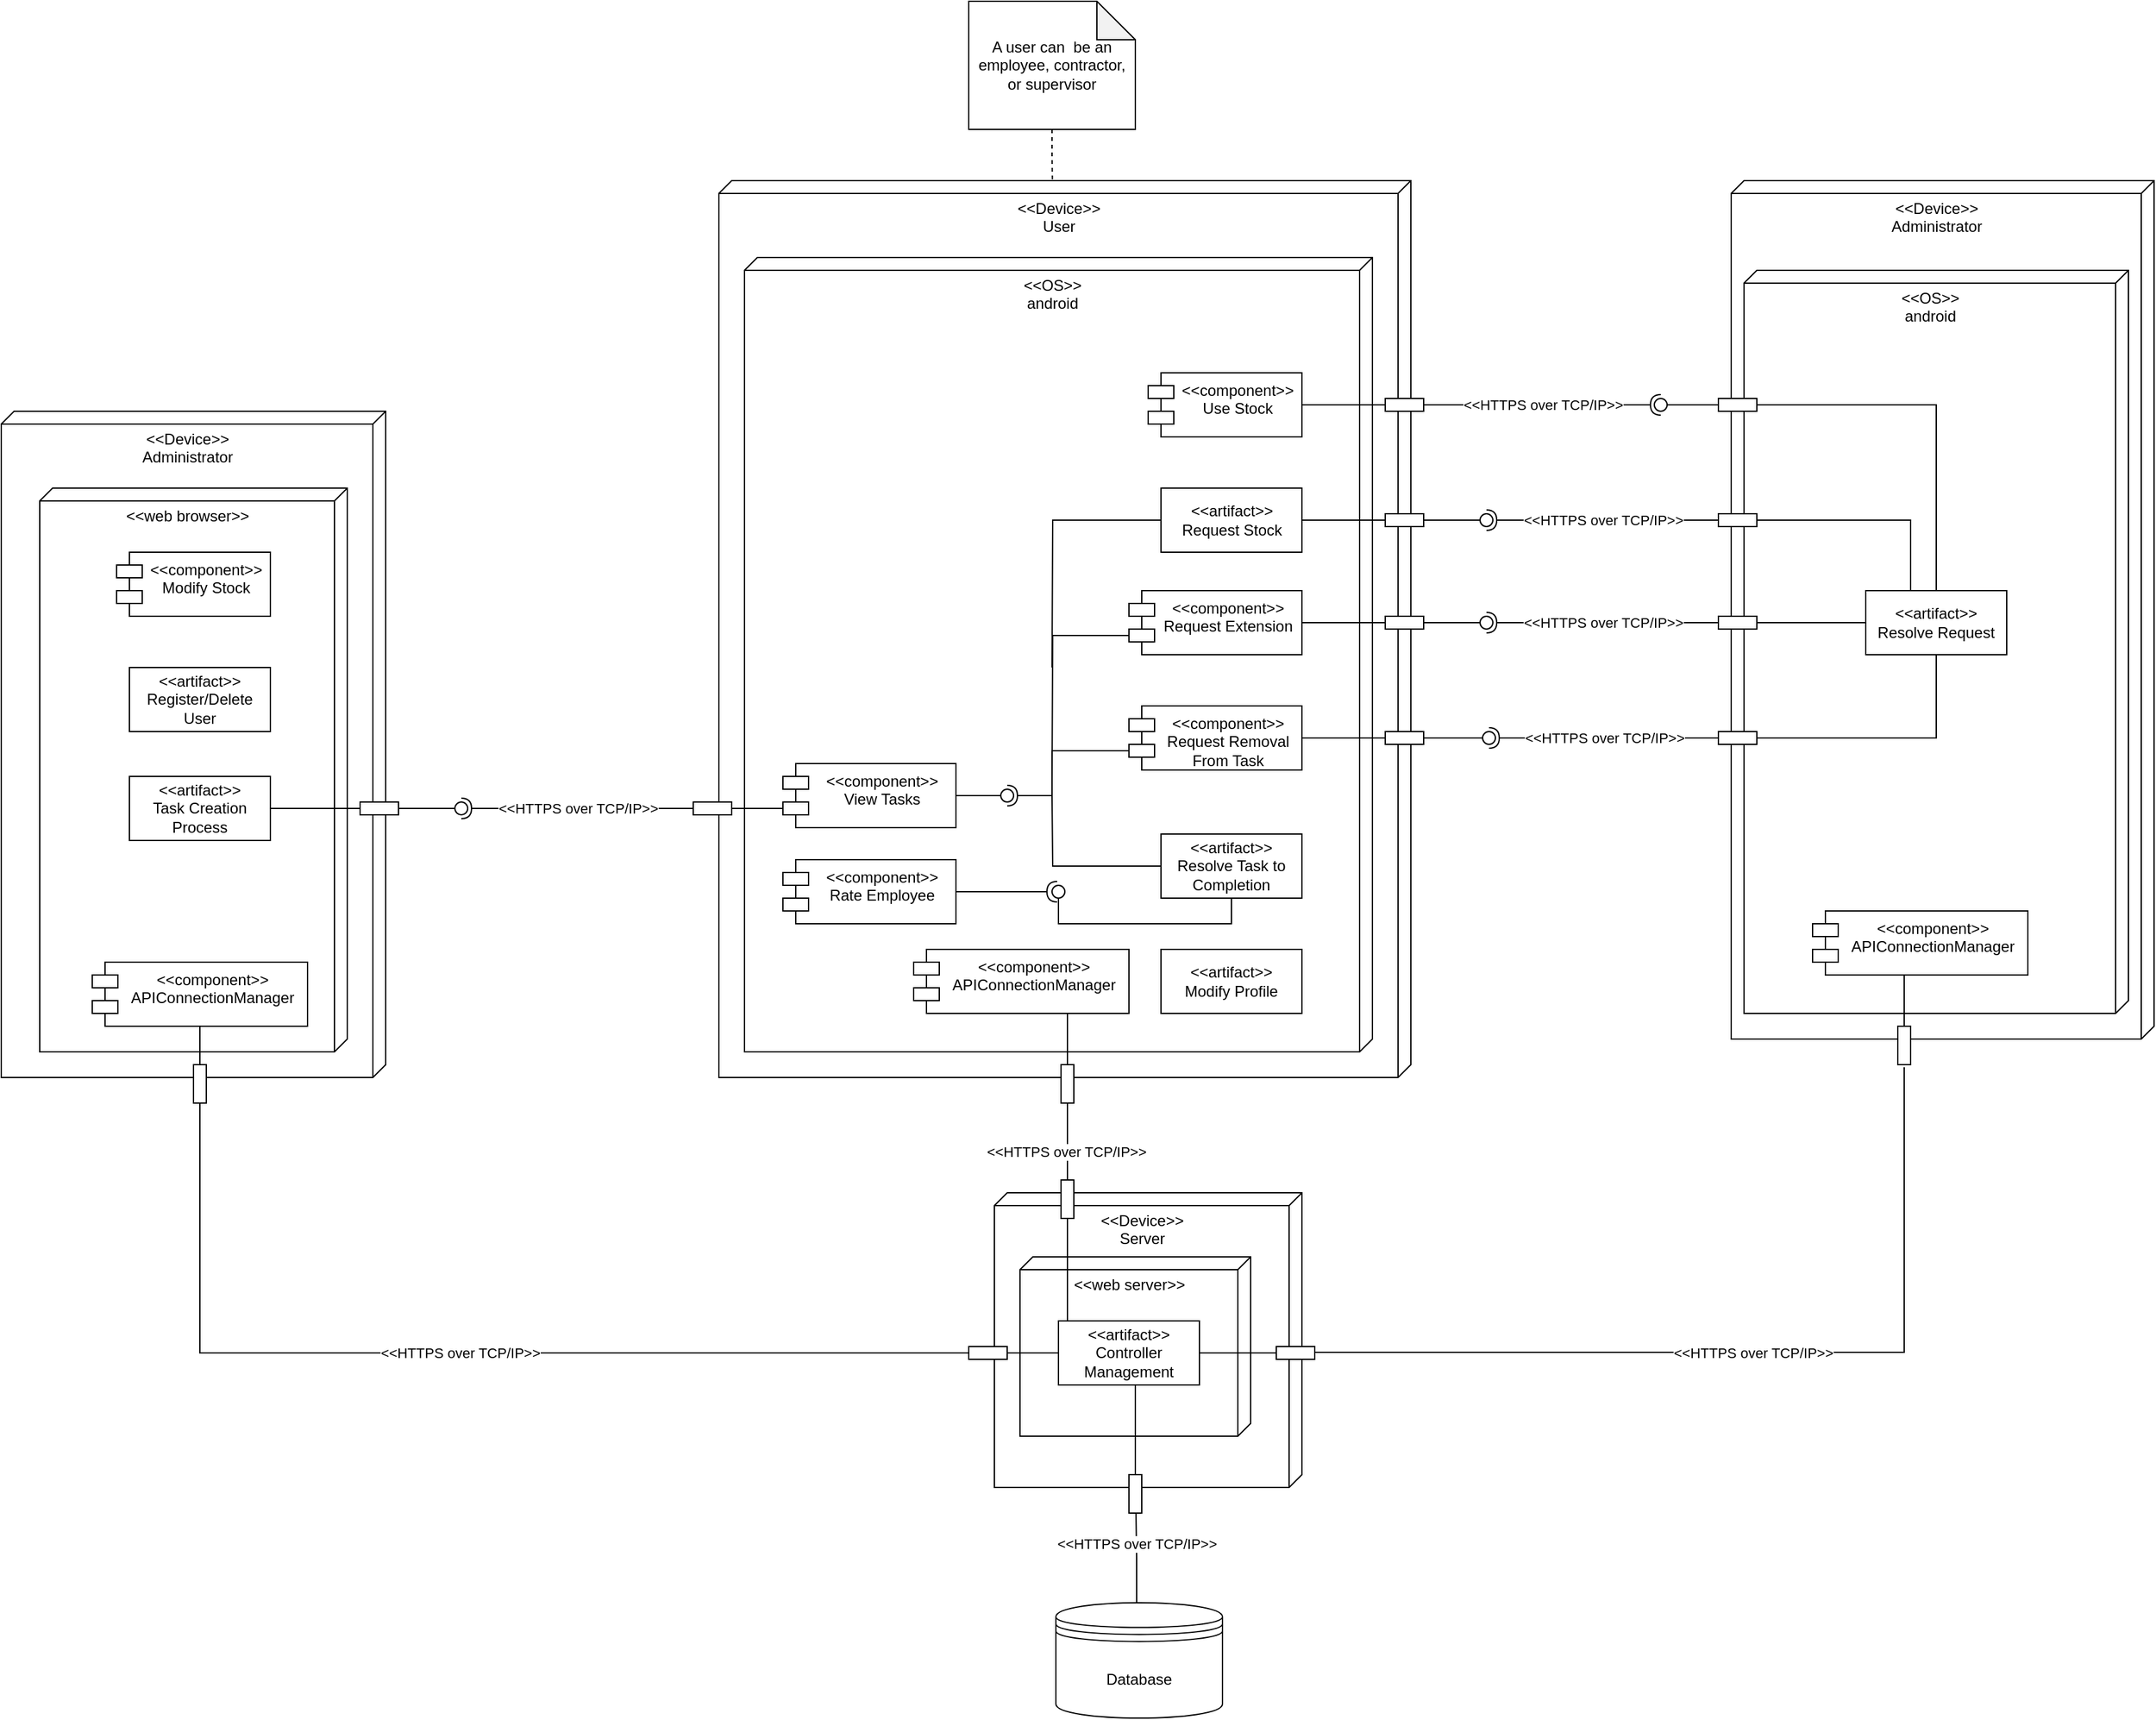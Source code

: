 <mxfile version="20.8.16" type="device"><diagram name="Page-1" id="UfM6UcbRKCuS1BDIdodU"><mxGraphModel dx="1028" dy="1745" grid="1" gridSize="10" guides="1" tooltips="1" connect="1" arrows="1" fold="1" page="1" pageScale="1" pageWidth="850" pageHeight="1100" math="0" shadow="0"><root><mxCell id="0"/><mxCell id="1" parent="0"/><mxCell id="wkpZ2gMU9DR78yVtCQd9-1" value="&amp;lt;&amp;lt;Device&amp;gt;&amp;gt;&lt;br&gt;Administrator" style="verticalAlign=top;align=center;spacingTop=8;spacingLeft=2;spacingRight=12;shape=cube;size=10;direction=south;fontStyle=0;html=1;" parent="1" vertex="1"><mxGeometry x="800" y="210" width="300" height="520" as="geometry"/></mxCell><mxCell id="wkpZ2gMU9DR78yVtCQd9-2" value="&amp;lt;&amp;lt;web browser&amp;gt;&amp;gt;" style="verticalAlign=top;align=center;spacingTop=8;spacingLeft=2;spacingRight=12;shape=cube;size=10;direction=south;fontStyle=0;html=1;" parent="1" vertex="1"><mxGeometry x="830" y="270" width="240" height="440" as="geometry"/></mxCell><mxCell id="wkpZ2gMU9DR78yVtCQd9-7" value="&amp;lt;&amp;lt;HTTPS over TCP/IP&amp;gt;&amp;gt;" style="edgeStyle=orthogonalEdgeStyle;rounded=0;orthogonalLoop=1;jettySize=auto;html=1;endArrow=none;endFill=0;entryX=0.5;entryY=1;entryDx=0;entryDy=0;exitX=0;exitY=0.5;exitDx=0;exitDy=0;" parent="1" source="kzVEFAA9O3QecSHcl6le-20" target="wkpZ2gMU9DR78yVtCQd9-92" edge="1"><mxGeometry relative="1" as="geometry"><mxPoint x="960" y="760" as="targetPoint"/><mxPoint x="1567" y="955.067" as="sourcePoint"/></mxGeometry></mxCell><mxCell id="wkpZ2gMU9DR78yVtCQd9-98" value="&amp;lt;&amp;lt;HTTPS over TCP/IP&amp;gt;&amp;gt;" style="edgeStyle=orthogonalEdgeStyle;rounded=0;orthogonalLoop=1;jettySize=auto;html=1;entryX=0.5;entryY=1;entryDx=0;entryDy=0;endArrow=none;endFill=0;exitX=1;exitY=0.25;exitDx=0;exitDy=0;" parent="1" edge="1"><mxGeometry relative="1" as="geometry"><mxPoint x="1825" y="944.5" as="sourcePoint"/><mxPoint x="2285" y="722" as="targetPoint"/><Array as="points"><mxPoint x="2285" y="944"/></Array></mxGeometry></mxCell><mxCell id="wkpZ2gMU9DR78yVtCQd9-9" value="&lt;&lt;component&gt;&gt;&#10;Modify Stock" style="shape=module;align=left;spacingLeft=20;align=center;verticalAlign=top;" parent="1" vertex="1"><mxGeometry x="890" y="320" width="120" height="50" as="geometry"/></mxCell><mxCell id="wkpZ2gMU9DR78yVtCQd9-10" value="&amp;lt;&amp;lt;Device&amp;gt;&amp;gt;&lt;br&gt;User" style="verticalAlign=top;align=center;spacingTop=8;spacingLeft=2;spacingRight=12;shape=cube;size=10;direction=south;fontStyle=0;html=1;" parent="1" vertex="1"><mxGeometry x="1360" y="30" width="540" height="700" as="geometry"/></mxCell><mxCell id="wkpZ2gMU9DR78yVtCQd9-11" value="&amp;lt;&amp;lt;OS&amp;gt;&amp;gt;&lt;br&gt;android" style="verticalAlign=top;align=center;spacingTop=8;spacingLeft=2;spacingRight=12;shape=cube;size=10;direction=south;fontStyle=0;html=1;" parent="1" vertex="1"><mxGeometry x="1380" y="90" width="490" height="620" as="geometry"/></mxCell><mxCell id="NWc4xKAyrhDxz7gxVhRI-1" style="edgeStyle=orthogonalEdgeStyle;rounded=0;orthogonalLoop=1;jettySize=auto;html=1;endArrow=none;endFill=0;" parent="1" source="wkpZ2gMU9DR78yVtCQd9-12" edge="1"><mxGeometry relative="1" as="geometry"><mxPoint x="1620" y="410" as="targetPoint"/></mxGeometry></mxCell><mxCell id="wkpZ2gMU9DR78yVtCQd9-12" value="&amp;lt;&amp;lt;artifact&amp;gt;&amp;gt;&lt;br&gt;Request Stock" style="html=1;" parent="1" vertex="1"><mxGeometry x="1705" y="270" width="110" height="50" as="geometry"/></mxCell><mxCell id="wkpZ2gMU9DR78yVtCQd9-14" value="&lt;&lt;component&gt;&gt;&#10;Use Stock" style="shape=module;align=left;spacingLeft=20;align=center;verticalAlign=top;" parent="1" vertex="1"><mxGeometry x="1695" y="180" width="120" height="50" as="geometry"/></mxCell><mxCell id="wkpZ2gMU9DR78yVtCQd9-18" value="&amp;lt;&amp;lt;artifact&amp;gt;&amp;gt;&lt;br&gt;Task Creation Process" style="html=1;rounded=0;whiteSpace=wrap;" parent="1" vertex="1"><mxGeometry x="900" y="495" width="110" height="50" as="geometry"/></mxCell><mxCell id="wkpZ2gMU9DR78yVtCQd9-20" value="&amp;lt;&amp;lt;Device&amp;gt;&amp;gt;&lt;br&gt;Administrator" style="verticalAlign=top;align=center;spacingTop=8;spacingLeft=2;spacingRight=12;shape=cube;size=10;direction=south;fontStyle=0;html=1;" parent="1" vertex="1"><mxGeometry x="2150" y="30" width="330" height="670" as="geometry"/></mxCell><mxCell id="wkpZ2gMU9DR78yVtCQd9-21" value="&amp;lt;&amp;lt;OS&amp;gt;&amp;gt;&lt;br&gt;android" style="verticalAlign=top;align=center;spacingTop=8;spacingLeft=2;spacingRight=12;shape=cube;size=10;direction=south;fontStyle=0;html=1;" parent="1" vertex="1"><mxGeometry x="2160" y="100" width="300" height="580" as="geometry"/></mxCell><mxCell id="wkpZ2gMU9DR78yVtCQd9-32" style="edgeStyle=orthogonalEdgeStyle;rounded=0;orthogonalLoop=1;jettySize=auto;html=1;entryX=0;entryY=0.5;entryDx=0;entryDy=0;endArrow=none;endFill=0;" parent="1" source="wkpZ2gMU9DR78yVtCQd9-25" target="wkpZ2gMU9DR78yVtCQd9-30" edge="1"><mxGeometry relative="1" as="geometry"/></mxCell><mxCell id="wkpZ2gMU9DR78yVtCQd9-61" style="edgeStyle=orthogonalEdgeStyle;rounded=0;orthogonalLoop=1;jettySize=auto;html=1;endArrow=none;endFill=0;exitX=0;exitY=0;exitDx=0;exitDy=35;exitPerimeter=0;" parent="1" source="wkpZ2gMU9DR78yVtCQd9-25" edge="1"><mxGeometry relative="1" as="geometry"><mxPoint x="1620" y="500" as="targetPoint"/></mxGeometry></mxCell><mxCell id="wkpZ2gMU9DR78yVtCQd9-25" value="&lt;&lt;component&gt;&gt;&#10;Request Extension" style="shape=module;align=left;spacingLeft=20;align=center;verticalAlign=top;" parent="1" vertex="1"><mxGeometry x="1680" y="350" width="135" height="50" as="geometry"/></mxCell><mxCell id="wkpZ2gMU9DR78yVtCQd9-33" style="edgeStyle=orthogonalEdgeStyle;rounded=0;orthogonalLoop=1;jettySize=auto;html=1;entryX=0;entryY=0.5;entryDx=0;entryDy=0;endArrow=none;endFill=0;" parent="1" source="wkpZ2gMU9DR78yVtCQd9-26" target="wkpZ2gMU9DR78yVtCQd9-28" edge="1"><mxGeometry relative="1" as="geometry"/></mxCell><mxCell id="wkpZ2gMU9DR78yVtCQd9-26" value="&amp;lt;&amp;lt;component&amp;gt;&amp;gt;&lt;br&gt;Request Removal From Task" style="shape=module;align=left;spacingLeft=20;align=center;verticalAlign=top;html=1;whiteSpace=wrap;" parent="1" vertex="1"><mxGeometry x="1680" y="440" width="135" height="50" as="geometry"/></mxCell><mxCell id="wkpZ2gMU9DR78yVtCQd9-40" style="edgeStyle=orthogonalEdgeStyle;rounded=0;orthogonalLoop=1;jettySize=auto;html=1;entryX=0;entryY=0.5;entryDx=0;entryDy=0;endArrow=none;endFill=0;" parent="1" source="wkpZ2gMU9DR78yVtCQd9-27" target="wkpZ2gMU9DR78yVtCQd9-65" edge="1"><mxGeometry relative="1" as="geometry"><mxPoint x="2230" y="375" as="targetPoint"/></mxGeometry></mxCell><mxCell id="wkpZ2gMU9DR78yVtCQd9-27" value="" style="html=1;" parent="1" vertex="1"><mxGeometry x="2140" y="370" width="30" height="10" as="geometry"/></mxCell><mxCell id="wkpZ2gMU9DR78yVtCQd9-28" value="" style="html=1;" parent="1" vertex="1"><mxGeometry x="1880" y="460" width="30" height="10" as="geometry"/></mxCell><mxCell id="wkpZ2gMU9DR78yVtCQd9-30" value="" style="html=1;" parent="1" vertex="1"><mxGeometry x="1880" y="370" width="30" height="10" as="geometry"/></mxCell><mxCell id="wkpZ2gMU9DR78yVtCQd9-42" style="edgeStyle=orthogonalEdgeStyle;rounded=0;orthogonalLoop=1;jettySize=auto;html=1;endArrow=none;endFill=0;" parent="1" source="wkpZ2gMU9DR78yVtCQd9-31" target="wkpZ2gMU9DR78yVtCQd9-65" edge="1"><mxGeometry relative="1" as="geometry"><mxPoint x="2230" y="465" as="targetPoint"/></mxGeometry></mxCell><mxCell id="wkpZ2gMU9DR78yVtCQd9-31" value="" style="html=1;" parent="1" vertex="1"><mxGeometry x="2140" y="460" width="30" height="10" as="geometry"/></mxCell><mxCell id="wkpZ2gMU9DR78yVtCQd9-34" value="" style="rounded=0;orthogonalLoop=1;jettySize=auto;html=1;endArrow=none;endFill=0;sketch=0;sourcePerimeterSpacing=0;targetPerimeterSpacing=0;exitX=1;exitY=0.5;exitDx=0;exitDy=0;" parent="1" source="wkpZ2gMU9DR78yVtCQd9-28" target="wkpZ2gMU9DR78yVtCQd9-36" edge="1"><mxGeometry relative="1" as="geometry"><mxPoint x="2000" y="465" as="sourcePoint"/></mxGeometry></mxCell><mxCell id="wkpZ2gMU9DR78yVtCQd9-35" value="&amp;lt;&amp;lt;HTTPS over TCP/IP&amp;gt;&amp;gt;" style="rounded=0;orthogonalLoop=1;jettySize=auto;html=1;endArrow=halfCircle;endFill=0;entryX=0.5;entryY=0.5;endSize=6;strokeWidth=1;sketch=0;exitX=0;exitY=0.5;exitDx=0;exitDy=0;" parent="1" source="wkpZ2gMU9DR78yVtCQd9-31" target="wkpZ2gMU9DR78yVtCQd9-36" edge="1"><mxGeometry relative="1" as="geometry"><mxPoint x="2040" y="465" as="sourcePoint"/></mxGeometry></mxCell><mxCell id="wkpZ2gMU9DR78yVtCQd9-36" value="" style="ellipse;whiteSpace=wrap;html=1;align=center;aspect=fixed;resizable=0;points=[];outlineConnect=0;sketch=0;" parent="1" vertex="1"><mxGeometry x="1956" y="460" width="10" height="10" as="geometry"/></mxCell><mxCell id="wkpZ2gMU9DR78yVtCQd9-37" value="" style="rounded=0;orthogonalLoop=1;jettySize=auto;html=1;endArrow=none;endFill=0;sketch=0;sourcePerimeterSpacing=0;targetPerimeterSpacing=0;exitX=1;exitY=0.5;exitDx=0;exitDy=0;" parent="1" source="wkpZ2gMU9DR78yVtCQd9-30" target="wkpZ2gMU9DR78yVtCQd9-39" edge="1"><mxGeometry relative="1" as="geometry"><mxPoint x="2000" y="375" as="sourcePoint"/></mxGeometry></mxCell><mxCell id="wkpZ2gMU9DR78yVtCQd9-38" value="&amp;lt;&amp;lt;HTTPS over TCP/IP&amp;gt;&amp;gt;" style="rounded=0;orthogonalLoop=1;jettySize=auto;html=1;endArrow=halfCircle;endFill=0;endSize=6;strokeWidth=1;sketch=0;exitX=0;exitY=0.5;exitDx=0;exitDy=0;" parent="1" source="wkpZ2gMU9DR78yVtCQd9-27" edge="1"><mxGeometry relative="1" as="geometry"><mxPoint x="2040" y="375" as="sourcePoint"/><mxPoint x="1959" y="375" as="targetPoint"/></mxGeometry></mxCell><mxCell id="wkpZ2gMU9DR78yVtCQd9-39" value="" style="ellipse;whiteSpace=wrap;html=1;align=center;aspect=fixed;resizable=0;points=[];outlineConnect=0;sketch=0;" parent="1" vertex="1"><mxGeometry x="1954" y="370" width="10" height="10" as="geometry"/></mxCell><mxCell id="wkpZ2gMU9DR78yVtCQd9-43" value="&lt;&lt;component&gt;&gt;&#10;Rate Employee" style="shape=module;align=left;spacingLeft=20;align=center;verticalAlign=top;whiteSpace=wrap;" parent="1" vertex="1"><mxGeometry x="1410" y="560" width="135" height="50" as="geometry"/></mxCell><mxCell id="wkpZ2gMU9DR78yVtCQd9-62" style="edgeStyle=orthogonalEdgeStyle;rounded=0;orthogonalLoop=1;jettySize=auto;html=1;endArrow=none;endFill=0;" parent="1" source="wkpZ2gMU9DR78yVtCQd9-44" edge="1"><mxGeometry relative="1" as="geometry"><mxPoint x="1620" y="510" as="targetPoint"/></mxGeometry></mxCell><mxCell id="wkpZ2gMU9DR78yVtCQd9-44" value="&amp;lt;&amp;lt;artifact&amp;gt;&amp;gt;&lt;br&gt;Resolve Task to Completion" style="html=1;whiteSpace=wrap;" parent="1" vertex="1"><mxGeometry x="1705" y="540" width="110" height="50" as="geometry"/></mxCell><mxCell id="wkpZ2gMU9DR78yVtCQd9-53" value="&lt;&lt;component&gt;&gt;&#10;View Tasks" style="shape=module;align=left;spacingLeft=20;align=center;verticalAlign=top;" parent="1" vertex="1"><mxGeometry x="1410" y="485" width="135" height="50" as="geometry"/></mxCell><mxCell id="wkpZ2gMU9DR78yVtCQd9-55" style="edgeStyle=orthogonalEdgeStyle;rounded=0;orthogonalLoop=1;jettySize=auto;html=1;endArrow=none;endFill=0;entryX=-0.001;entryY=0.518;entryDx=0;entryDy=0;entryPerimeter=0;dashed=1;" parent="1" source="wkpZ2gMU9DR78yVtCQd9-54" target="wkpZ2gMU9DR78yVtCQd9-10" edge="1"><mxGeometry relative="1" as="geometry"/></mxCell><mxCell id="wkpZ2gMU9DR78yVtCQd9-54" value="A user can&amp;nbsp; be an employee, contractor, or supervisor" style="shape=note;whiteSpace=wrap;html=1;backgroundOutline=1;darkOpacity=0.05;" parent="1" vertex="1"><mxGeometry x="1555" y="-110" width="130" height="100" as="geometry"/></mxCell><mxCell id="wkpZ2gMU9DR78yVtCQd9-56" value="&amp;lt;&amp;lt;artifact&amp;gt;&amp;gt;&lt;br&gt;Modify Profile" style="html=1;whiteSpace=wrap;" parent="1" vertex="1"><mxGeometry x="1705" y="630" width="110" height="50" as="geometry"/></mxCell><mxCell id="wkpZ2gMU9DR78yVtCQd9-57" value="&amp;lt;&amp;lt;artifact&amp;gt;&amp;gt;&lt;br&gt;Register/Delete User" style="html=1;whiteSpace=wrap;" parent="1" vertex="1"><mxGeometry x="900" y="410" width="110" height="50" as="geometry"/></mxCell><mxCell id="wkpZ2gMU9DR78yVtCQd9-58" value="" style="rounded=0;orthogonalLoop=1;jettySize=auto;html=1;endArrow=none;endFill=0;sketch=0;sourcePerimeterSpacing=0;targetPerimeterSpacing=0;exitX=1;exitY=0.5;exitDx=0;exitDy=0;" parent="1" source="wkpZ2gMU9DR78yVtCQd9-53" target="wkpZ2gMU9DR78yVtCQd9-60" edge="1"><mxGeometry relative="1" as="geometry"><mxPoint x="1580" y="515" as="sourcePoint"/></mxGeometry></mxCell><mxCell id="wkpZ2gMU9DR78yVtCQd9-59" value="" style="rounded=0;orthogonalLoop=1;jettySize=auto;html=1;endArrow=halfCircle;endFill=0;entryX=0.5;entryY=0.5;endSize=6;strokeWidth=1;sketch=0;exitX=0;exitY=0;exitDx=0;exitDy=35;exitPerimeter=0;edgeStyle=orthogonalEdgeStyle;" parent="1" source="wkpZ2gMU9DR78yVtCQd9-26" target="wkpZ2gMU9DR78yVtCQd9-60" edge="1"><mxGeometry relative="1" as="geometry"><mxPoint x="1620" y="515" as="sourcePoint"/><Array as="points"><mxPoint x="1620" y="475"/><mxPoint x="1620" y="510"/></Array></mxGeometry></mxCell><mxCell id="wkpZ2gMU9DR78yVtCQd9-60" value="" style="ellipse;whiteSpace=wrap;html=1;align=center;aspect=fixed;resizable=0;points=[];outlineConnect=0;sketch=0;rounded=0;" parent="1" vertex="1"><mxGeometry x="1580" y="505" width="10" height="10" as="geometry"/></mxCell><mxCell id="wkpZ2gMU9DR78yVtCQd9-65" value="&amp;lt;&amp;lt;artifact&amp;gt;&amp;gt;&lt;br&gt;Resolve Request" style="html=1;whiteSpace=wrap;" parent="1" vertex="1"><mxGeometry x="2255" y="350" width="110" height="50" as="geometry"/></mxCell><mxCell id="wkpZ2gMU9DR78yVtCQd9-74" style="edgeStyle=orthogonalEdgeStyle;rounded=0;orthogonalLoop=1;jettySize=auto;html=1;entryX=0.5;entryY=0;entryDx=0;entryDy=0;endArrow=none;endFill=0;" parent="1" source="wkpZ2gMU9DR78yVtCQd9-69" target="wkpZ2gMU9DR78yVtCQd9-65" edge="1"><mxGeometry relative="1" as="geometry"><Array as="points"><mxPoint x="2290" y="295"/><mxPoint x="2290" y="350"/></Array></mxGeometry></mxCell><mxCell id="wkpZ2gMU9DR78yVtCQd9-69" value="" style="html=1;" parent="1" vertex="1"><mxGeometry x="2140" y="290" width="30" height="10" as="geometry"/></mxCell><mxCell id="wkpZ2gMU9DR78yVtCQd9-75" style="edgeStyle=orthogonalEdgeStyle;rounded=0;orthogonalLoop=1;jettySize=auto;html=1;entryX=1;entryY=0.5;entryDx=0;entryDy=0;endArrow=none;endFill=0;" parent="1" source="wkpZ2gMU9DR78yVtCQd9-70" target="wkpZ2gMU9DR78yVtCQd9-12" edge="1"><mxGeometry relative="1" as="geometry"/></mxCell><mxCell id="wkpZ2gMU9DR78yVtCQd9-70" value="" style="html=1;" parent="1" vertex="1"><mxGeometry x="1880" y="290" width="30" height="10" as="geometry"/></mxCell><mxCell id="wkpZ2gMU9DR78yVtCQd9-71" value="" style="rounded=0;orthogonalLoop=1;jettySize=auto;html=1;endArrow=none;endFill=0;sketch=0;sourcePerimeterSpacing=0;targetPerimeterSpacing=0;exitX=1;exitY=0.5;exitDx=0;exitDy=0;" parent="1" source="wkpZ2gMU9DR78yVtCQd9-70" target="wkpZ2gMU9DR78yVtCQd9-73" edge="1"><mxGeometry relative="1" as="geometry"><mxPoint x="2000" y="295" as="sourcePoint"/></mxGeometry></mxCell><mxCell id="wkpZ2gMU9DR78yVtCQd9-72" value="&amp;lt;&amp;lt;HTTPS over TCP/IP&amp;gt;&amp;gt;" style="rounded=0;orthogonalLoop=1;jettySize=auto;html=1;endArrow=halfCircle;endFill=0;entryX=0.5;entryY=0.5;endSize=6;strokeWidth=1;sketch=0;exitX=0;exitY=0.5;exitDx=0;exitDy=0;" parent="1" source="wkpZ2gMU9DR78yVtCQd9-69" target="wkpZ2gMU9DR78yVtCQd9-73" edge="1"><mxGeometry relative="1" as="geometry"><mxPoint x="2040" y="295" as="sourcePoint"/></mxGeometry></mxCell><mxCell id="wkpZ2gMU9DR78yVtCQd9-73" value="" style="ellipse;whiteSpace=wrap;html=1;align=center;aspect=fixed;resizable=0;points=[];outlineConnect=0;sketch=0;" parent="1" vertex="1"><mxGeometry x="1954" y="290" width="10" height="10" as="geometry"/></mxCell><mxCell id="wkpZ2gMU9DR78yVtCQd9-83" style="edgeStyle=orthogonalEdgeStyle;rounded=0;orthogonalLoop=1;jettySize=auto;html=1;endArrow=none;endFill=0;" parent="1" source="wkpZ2gMU9DR78yVtCQd9-78" target="wkpZ2gMU9DR78yVtCQd9-65" edge="1"><mxGeometry relative="1" as="geometry"/></mxCell><mxCell id="wkpZ2gMU9DR78yVtCQd9-78" value="" style="html=1;" parent="1" vertex="1"><mxGeometry x="2140" y="200" width="30" height="10" as="geometry"/></mxCell><mxCell id="wkpZ2gMU9DR78yVtCQd9-84" style="edgeStyle=orthogonalEdgeStyle;rounded=0;orthogonalLoop=1;jettySize=auto;html=1;endArrow=none;endFill=0;" parent="1" source="wkpZ2gMU9DR78yVtCQd9-79" target="wkpZ2gMU9DR78yVtCQd9-14" edge="1"><mxGeometry relative="1" as="geometry"/></mxCell><mxCell id="wkpZ2gMU9DR78yVtCQd9-79" value="" style="html=1;" parent="1" vertex="1"><mxGeometry x="1880" y="200" width="30" height="10" as="geometry"/></mxCell><mxCell id="wkpZ2gMU9DR78yVtCQd9-80" value="" style="rounded=0;orthogonalLoop=1;jettySize=auto;html=1;endArrow=none;endFill=0;sketch=0;sourcePerimeterSpacing=0;targetPerimeterSpacing=0;exitX=0;exitY=0.5;exitDx=0;exitDy=0;" parent="1" source="wkpZ2gMU9DR78yVtCQd9-78" target="wkpZ2gMU9DR78yVtCQd9-82" edge="1"><mxGeometry relative="1" as="geometry"><mxPoint x="2000" y="205" as="sourcePoint"/></mxGeometry></mxCell><mxCell id="wkpZ2gMU9DR78yVtCQd9-81" value="&amp;lt;&amp;lt;HTTPS over TCP/IP&amp;gt;&amp;gt;" style="rounded=0;orthogonalLoop=1;jettySize=auto;html=1;endArrow=halfCircle;endFill=0;entryX=0.5;entryY=0.5;endSize=6;strokeWidth=1;sketch=0;exitX=1;exitY=0.5;exitDx=0;exitDy=0;" parent="1" source="wkpZ2gMU9DR78yVtCQd9-79" target="wkpZ2gMU9DR78yVtCQd9-82" edge="1"><mxGeometry relative="1" as="geometry"><mxPoint x="1930" y="240" as="sourcePoint"/></mxGeometry></mxCell><mxCell id="wkpZ2gMU9DR78yVtCQd9-82" value="" style="ellipse;whiteSpace=wrap;html=1;align=center;aspect=fixed;resizable=0;points=[];outlineConnect=0;sketch=0;rotation=-135;" parent="1" vertex="1"><mxGeometry x="2090" y="200" width="10" height="10" as="geometry"/></mxCell><mxCell id="NWc4xKAyrhDxz7gxVhRI-2" style="edgeStyle=orthogonalEdgeStyle;rounded=0;orthogonalLoop=1;jettySize=auto;html=1;entryX=0;entryY=0;entryDx=0;entryDy=35;entryPerimeter=0;endArrow=none;endFill=0;" parent="1" source="wkpZ2gMU9DR78yVtCQd9-85" target="wkpZ2gMU9DR78yVtCQd9-53" edge="1"><mxGeometry relative="1" as="geometry"/></mxCell><mxCell id="wkpZ2gMU9DR78yVtCQd9-85" value="" style="html=1;" parent="1" vertex="1"><mxGeometry x="1340" y="515" width="30" height="10" as="geometry"/></mxCell><mxCell id="wkpZ2gMU9DR78yVtCQd9-90" style="edgeStyle=orthogonalEdgeStyle;rounded=0;orthogonalLoop=1;jettySize=auto;html=1;endArrow=none;endFill=0;" parent="1" source="wkpZ2gMU9DR78yVtCQd9-86" target="wkpZ2gMU9DR78yVtCQd9-18" edge="1"><mxGeometry relative="1" as="geometry"/></mxCell><mxCell id="wkpZ2gMU9DR78yVtCQd9-86" value="" style="html=1;" parent="1" vertex="1"><mxGeometry x="1080" y="515" width="30" height="10" as="geometry"/></mxCell><mxCell id="wkpZ2gMU9DR78yVtCQd9-87" value="" style="rounded=0;orthogonalLoop=1;jettySize=auto;html=1;endArrow=none;endFill=0;sketch=0;sourcePerimeterSpacing=0;targetPerimeterSpacing=0;exitX=1;exitY=0.5;exitDx=0;exitDy=0;" parent="1" source="wkpZ2gMU9DR78yVtCQd9-86" target="wkpZ2gMU9DR78yVtCQd9-89" edge="1"><mxGeometry relative="1" as="geometry"><mxPoint x="1200" y="520" as="sourcePoint"/></mxGeometry></mxCell><mxCell id="wkpZ2gMU9DR78yVtCQd9-88" value="&amp;lt;&amp;lt;HTTPS over TCP/IP&amp;gt;&amp;gt;" style="rounded=0;orthogonalLoop=1;jettySize=auto;html=1;endArrow=halfCircle;endFill=0;entryX=0.5;entryY=0.5;endSize=6;strokeWidth=1;sketch=0;exitX=0;exitY=0.5;exitDx=0;exitDy=0;" parent="1" source="wkpZ2gMU9DR78yVtCQd9-85" target="wkpZ2gMU9DR78yVtCQd9-89" edge="1"><mxGeometry relative="1" as="geometry"><mxPoint x="1240" y="520" as="sourcePoint"/></mxGeometry></mxCell><mxCell id="wkpZ2gMU9DR78yVtCQd9-89" value="" style="ellipse;whiteSpace=wrap;html=1;align=center;aspect=fixed;resizable=0;points=[];outlineConnect=0;sketch=0;" parent="1" vertex="1"><mxGeometry x="1154" y="515" width="10" height="10" as="geometry"/></mxCell><mxCell id="kzVEFAA9O3QecSHcl6le-36" style="edgeStyle=orthogonalEdgeStyle;rounded=0;orthogonalLoop=1;jettySize=auto;html=1;endArrow=none;endFill=0;" parent="1" source="wkpZ2gMU9DR78yVtCQd9-92" target="kzVEFAA9O3QecSHcl6le-10" edge="1"><mxGeometry relative="1" as="geometry"/></mxCell><mxCell id="wkpZ2gMU9DR78yVtCQd9-92" value="" style="html=1;rounded=0;" parent="1" vertex="1"><mxGeometry x="950" y="720" width="10" height="30" as="geometry"/></mxCell><mxCell id="kzVEFAA9O3QecSHcl6le-34" style="edgeStyle=orthogonalEdgeStyle;rounded=0;orthogonalLoop=1;jettySize=auto;html=1;entryX=0;entryY=0.5;entryDx=0;entryDy=0;endArrow=none;endFill=0;" parent="1" source="wkpZ2gMU9DR78yVtCQd9-93" target="kzVEFAA9O3QecSHcl6le-18" edge="1"><mxGeometry relative="1" as="geometry"/></mxCell><mxCell id="kzVEFAA9O3QecSHcl6le-35" value="&amp;lt;&amp;lt;HTTPS over TCP/IP&amp;gt;&amp;gt;" style="edgeLabel;html=1;align=center;verticalAlign=middle;resizable=0;points=[];" parent="kzVEFAA9O3QecSHcl6le-34" vertex="1" connectable="0"><mxGeometry x="0.247" y="-1" relative="1" as="geometry"><mxPoint as="offset"/></mxGeometry></mxCell><mxCell id="kzVEFAA9O3QecSHcl6le-37" style="edgeStyle=orthogonalEdgeStyle;rounded=0;orthogonalLoop=1;jettySize=auto;html=1;endArrow=none;endFill=0;" parent="1" source="wkpZ2gMU9DR78yVtCQd9-93" target="kzVEFAA9O3QecSHcl6le-8" edge="1"><mxGeometry relative="1" as="geometry"><Array as="points"><mxPoint x="1632" y="690"/><mxPoint x="1632" y="690"/></Array></mxGeometry></mxCell><mxCell id="wkpZ2gMU9DR78yVtCQd9-93" value="" style="html=1;rounded=0;" parent="1" vertex="1"><mxGeometry x="1627" y="720" width="10" height="30" as="geometry"/></mxCell><mxCell id="kzVEFAA9O3QecSHcl6le-12" style="edgeStyle=orthogonalEdgeStyle;rounded=0;orthogonalLoop=1;jettySize=auto;html=1;endArrow=none;endFill=0;" parent="1" source="wkpZ2gMU9DR78yVtCQd9-94" target="kzVEFAA9O3QecSHcl6le-11" edge="1"><mxGeometry relative="1" as="geometry"><Array as="points"><mxPoint x="2285" y="660"/><mxPoint x="2285" y="660"/></Array></mxGeometry></mxCell><mxCell id="wkpZ2gMU9DR78yVtCQd9-94" value="" style="html=1;rounded=0;" parent="1" vertex="1"><mxGeometry x="2280" y="690" width="10" height="30" as="geometry"/></mxCell><mxCell id="kzVEFAA9O3QecSHcl6le-17" style="edgeStyle=orthogonalEdgeStyle;rounded=0;orthogonalLoop=1;jettySize=auto;html=1;exitX=0;exitY=0;exitDx=230;exitDy=125;exitPerimeter=0;entryX=0.5;entryY=0;entryDx=0;entryDy=0;endArrow=none;endFill=0;" parent="1" source="kzVEFAA9O3QecSHcl6le-1" target="kzVEFAA9O3QecSHcl6le-13" edge="1"><mxGeometry relative="1" as="geometry"/></mxCell><mxCell id="kzVEFAA9O3QecSHcl6le-1" value="&amp;lt;&amp;lt;Device&amp;gt;&amp;gt;&lt;br&gt;Server" style="verticalAlign=top;align=center;spacingTop=8;spacingLeft=2;spacingRight=12;shape=cube;size=10;direction=south;fontStyle=0;html=1;" parent="1" vertex="1"><mxGeometry x="1575" y="820" width="240" height="230" as="geometry"/></mxCell><mxCell id="kzVEFAA9O3QecSHcl6le-8" value="&lt;&lt;component&gt;&gt;&#10;APIConnectionManager" style="shape=module;align=left;spacingLeft=20;align=center;verticalAlign=top;" parent="1" vertex="1"><mxGeometry x="1512" y="630" width="168" height="50" as="geometry"/></mxCell><mxCell id="kzVEFAA9O3QecSHcl6le-10" value="&lt;&lt;component&gt;&gt;&#10;APIConnectionManager" style="shape=module;align=left;spacingLeft=20;align=center;verticalAlign=top;" parent="1" vertex="1"><mxGeometry x="871" y="640" width="168" height="50" as="geometry"/></mxCell><mxCell id="kzVEFAA9O3QecSHcl6le-11" value="&lt;&lt;component&gt;&gt;&#10;APIConnectionManager" style="shape=module;align=left;spacingLeft=20;align=center;verticalAlign=top;" parent="1" vertex="1"><mxGeometry x="2213.5" y="600" width="168" height="50" as="geometry"/></mxCell><mxCell id="kzVEFAA9O3QecSHcl6le-13" value="" style="html=1;rotation=90;" parent="1" vertex="1"><mxGeometry x="1670" y="1050" width="30" height="10" as="geometry"/></mxCell><mxCell id="kzVEFAA9O3QecSHcl6le-14" value="&amp;lt;&amp;lt;web server&amp;gt;&amp;gt;" style="verticalAlign=top;align=center;spacingTop=8;spacingLeft=2;spacingRight=12;shape=cube;size=10;direction=south;fontStyle=0;html=1;" parent="1" vertex="1"><mxGeometry x="1595" y="870" width="180" height="140" as="geometry"/></mxCell><mxCell id="kzVEFAA9O3QecSHcl6le-30" style="edgeStyle=orthogonalEdgeStyle;rounded=0;orthogonalLoop=1;jettySize=auto;html=1;entryX=0;entryY=0.5;entryDx=0;entryDy=0;endArrow=none;endFill=0;" parent="1" source="kzVEFAA9O3QecSHcl6le-15" target="kzVEFAA9O3QecSHcl6le-13" edge="1"><mxGeometry relative="1" as="geometry"><Array as="points"><mxPoint x="1685" y="990"/><mxPoint x="1685" y="990"/></Array></mxGeometry></mxCell><mxCell id="kzVEFAA9O3QecSHcl6le-15" value="&amp;lt;&amp;lt;artifact&amp;gt;&amp;gt;&lt;br&gt;Controller Management" style="html=1;whiteSpace=wrap;" parent="1" vertex="1"><mxGeometry x="1625" y="920" width="110" height="50" as="geometry"/></mxCell><mxCell id="kzVEFAA9O3QecSHcl6le-33" style="edgeStyle=orthogonalEdgeStyle;rounded=0;orthogonalLoop=1;jettySize=auto;html=1;endArrow=none;endFill=0;" parent="1" source="kzVEFAA9O3QecSHcl6le-18" target="kzVEFAA9O3QecSHcl6le-15" edge="1"><mxGeometry relative="1" as="geometry"><Array as="points"><mxPoint x="1632" y="910"/><mxPoint x="1632" y="910"/></Array></mxGeometry></mxCell><mxCell id="kzVEFAA9O3QecSHcl6le-18" value="" style="html=1;rotation=90;" parent="1" vertex="1"><mxGeometry x="1617" y="820" width="30" height="10" as="geometry"/></mxCell><mxCell id="kzVEFAA9O3QecSHcl6le-21" style="edgeStyle=orthogonalEdgeStyle;rounded=0;orthogonalLoop=1;jettySize=auto;html=1;entryX=1;entryY=0.5;entryDx=0;entryDy=0;endArrow=none;endFill=0;" parent="1" source="kzVEFAA9O3QecSHcl6le-19" target="kzVEFAA9O3QecSHcl6le-15" edge="1"><mxGeometry relative="1" as="geometry"><Array as="points"><mxPoint x="1790" y="945"/><mxPoint x="1790" y="945"/></Array></mxGeometry></mxCell><mxCell id="kzVEFAA9O3QecSHcl6le-19" value="" style="html=1;" parent="1" vertex="1"><mxGeometry x="1795" y="940" width="30" height="10" as="geometry"/></mxCell><mxCell id="kzVEFAA9O3QecSHcl6le-22" style="edgeStyle=orthogonalEdgeStyle;rounded=0;orthogonalLoop=1;jettySize=auto;html=1;endArrow=none;endFill=0;entryX=0;entryY=0.5;entryDx=0;entryDy=0;" parent="1" source="kzVEFAA9O3QecSHcl6le-20" target="kzVEFAA9O3QecSHcl6le-15" edge="1"><mxGeometry relative="1" as="geometry"><Array as="points"><mxPoint x="1590" y="945"/><mxPoint x="1590" y="945"/></Array></mxGeometry></mxCell><mxCell id="kzVEFAA9O3QecSHcl6le-20" value="" style="html=1;" parent="1" vertex="1"><mxGeometry x="1555" y="940" width="30" height="10" as="geometry"/></mxCell><mxCell id="kzVEFAA9O3QecSHcl6le-25" style="edgeStyle=orthogonalEdgeStyle;rounded=0;orthogonalLoop=1;jettySize=auto;html=1;entryX=1;entryY=0.25;entryDx=0;entryDy=0;endArrow=none;endFill=0;" parent="1" edge="1"><mxGeometry relative="1" as="geometry"><mxPoint x="1686.027" y="1140" as="sourcePoint"/><mxPoint x="1685.5" y="1070" as="targetPoint"/><Array as="points"><mxPoint x="1686" y="1105"/><mxPoint x="1685" y="1105"/></Array></mxGeometry></mxCell><mxCell id="kzVEFAA9O3QecSHcl6le-26" value="&amp;lt;&amp;lt;HTTPS over TCP/IP&amp;gt;&amp;gt;" style="edgeLabel;html=1;align=center;verticalAlign=middle;resizable=0;points=[];" parent="kzVEFAA9O3QecSHcl6le-25" vertex="1" connectable="0"><mxGeometry x="0.335" relative="1" as="geometry"><mxPoint as="offset"/></mxGeometry></mxCell><mxCell id="kzVEFAA9O3QecSHcl6le-24" value="Database" style="shape=datastore;whiteSpace=wrap;html=1;" parent="1" vertex="1"><mxGeometry x="1623" y="1140" width="130" height="90" as="geometry"/></mxCell><mxCell id="fNfvQGGRfdTHQDIq3k7C-12" style="edgeStyle=orthogonalEdgeStyle;rounded=0;orthogonalLoop=1;jettySize=auto;html=1;endArrow=none;endFill=0;" parent="1" source="fNfvQGGRfdTHQDIq3k7C-10" target="wkpZ2gMU9DR78yVtCQd9-44" edge="1"><mxGeometry relative="1" as="geometry"><Array as="points"><mxPoint x="1625" y="610"/><mxPoint x="1760" y="610"/></Array></mxGeometry></mxCell><mxCell id="fNfvQGGRfdTHQDIq3k7C-10" value="" style="ellipse;whiteSpace=wrap;html=1;align=center;aspect=fixed;resizable=0;points=[];outlineConnect=0;sketch=0;" parent="1" vertex="1"><mxGeometry x="1620" y="580" width="10" height="10" as="geometry"/></mxCell><mxCell id="fNfvQGGRfdTHQDIq3k7C-13" value="" style="rounded=0;orthogonalLoop=1;jettySize=auto;html=1;endArrow=halfCircle;endFill=0;endSize=6;strokeWidth=1;sketch=0;exitX=1;exitY=0.5;exitDx=0;exitDy=0;edgeStyle=orthogonalEdgeStyle;" parent="1" source="wkpZ2gMU9DR78yVtCQd9-43" edge="1"><mxGeometry relative="1" as="geometry"><mxPoint x="1549" y="585" as="sourcePoint"/><Array as="points"/><mxPoint x="1624" y="585" as="targetPoint"/></mxGeometry></mxCell></root></mxGraphModel></diagram></mxfile>